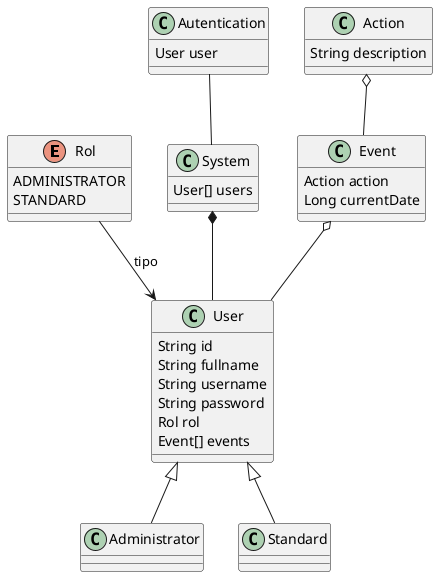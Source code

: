 @startuml modelSystemUser

enum Rol {
  ADMINISTRATOR
  STANDARD
}

class System{
    User[] users
}

class User {
  String id
  String fullname
  String username
  String password
  Rol rol
  Event[] events
}

class Action{
    String description
}

class Event{
    Action action
    Long currentDate
}

class Administrator{

}

class Standard{

}

class Autentication {
  User user
}

' Relaciones
System *-- User
Action o-- Event
Event o-- User
User <|-- Administrator
User <|-- Standard
Autentication -- System
Rol --> User : tipo


@enduml
